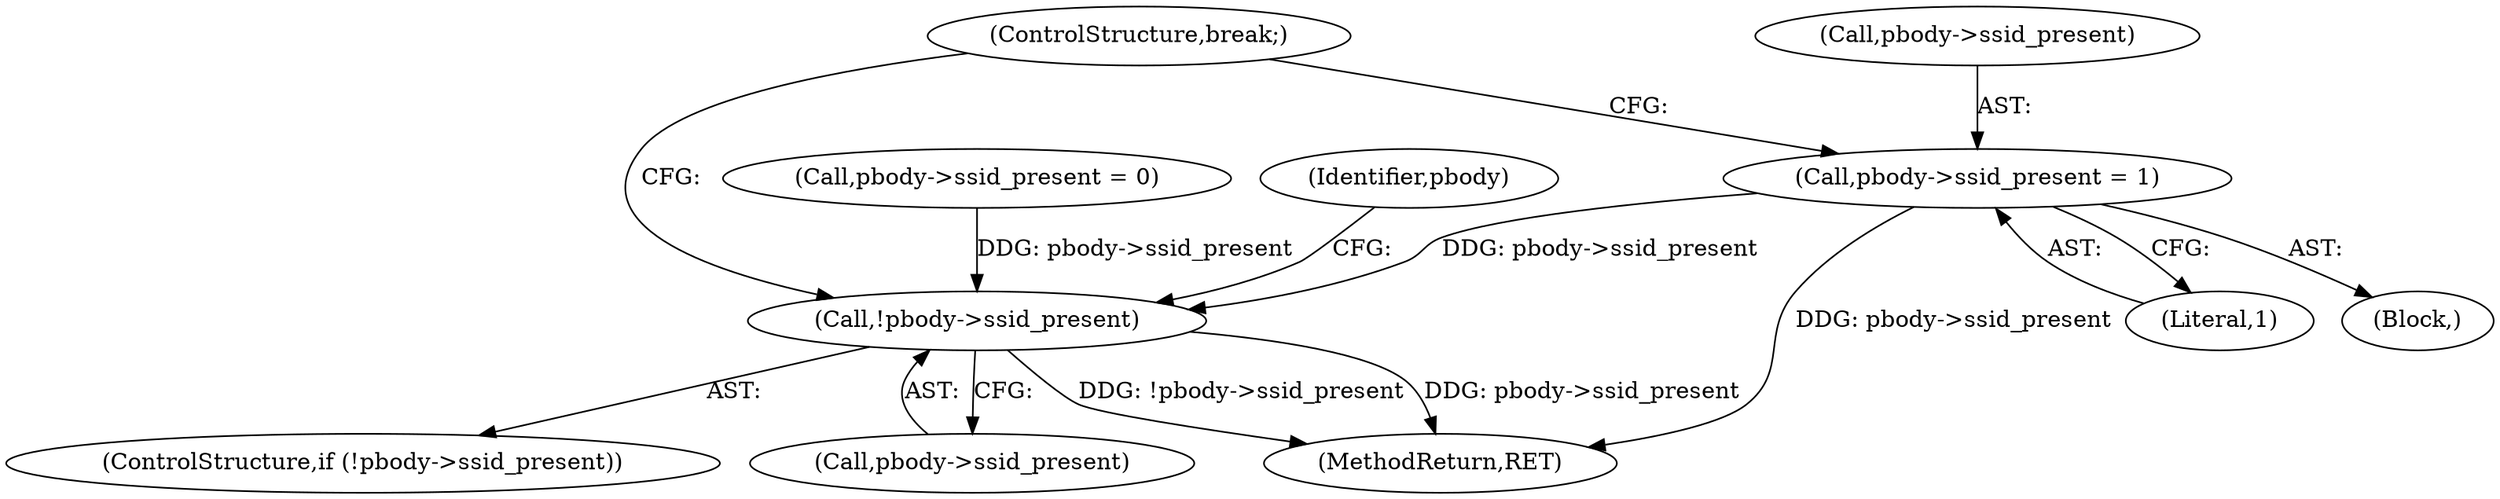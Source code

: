 digraph "0_tcpdump_5edf405d7ed9fc92f4f43e8a3d44baa4c6387562@pointer" {
"1000304" [label="(Call,pbody->ssid_present = 1)"];
"1000294" [label="(Call,!pbody->ssid_present)"];
"1000298" [label="(Block,)"];
"1000129" [label="(Call,pbody->ssid_present = 0)"];
"1000309" [label="(ControlStructure,break;)"];
"1000301" [label="(Identifier,pbody)"];
"1000305" [label="(Call,pbody->ssid_present)"];
"1000308" [label="(Literal,1)"];
"1000294" [label="(Call,!pbody->ssid_present)"];
"1000295" [label="(Call,pbody->ssid_present)"];
"1000304" [label="(Call,pbody->ssid_present = 1)"];
"1000293" [label="(ControlStructure,if (!pbody->ssid_present))"];
"1000764" [label="(MethodReturn,RET)"];
"1000304" -> "1000298"  [label="AST: "];
"1000304" -> "1000308"  [label="CFG: "];
"1000305" -> "1000304"  [label="AST: "];
"1000308" -> "1000304"  [label="AST: "];
"1000309" -> "1000304"  [label="CFG: "];
"1000304" -> "1000764"  [label="DDG: pbody->ssid_present"];
"1000304" -> "1000294"  [label="DDG: pbody->ssid_present"];
"1000294" -> "1000293"  [label="AST: "];
"1000294" -> "1000295"  [label="CFG: "];
"1000295" -> "1000294"  [label="AST: "];
"1000301" -> "1000294"  [label="CFG: "];
"1000309" -> "1000294"  [label="CFG: "];
"1000294" -> "1000764"  [label="DDG: !pbody->ssid_present"];
"1000294" -> "1000764"  [label="DDG: pbody->ssid_present"];
"1000129" -> "1000294"  [label="DDG: pbody->ssid_present"];
}

